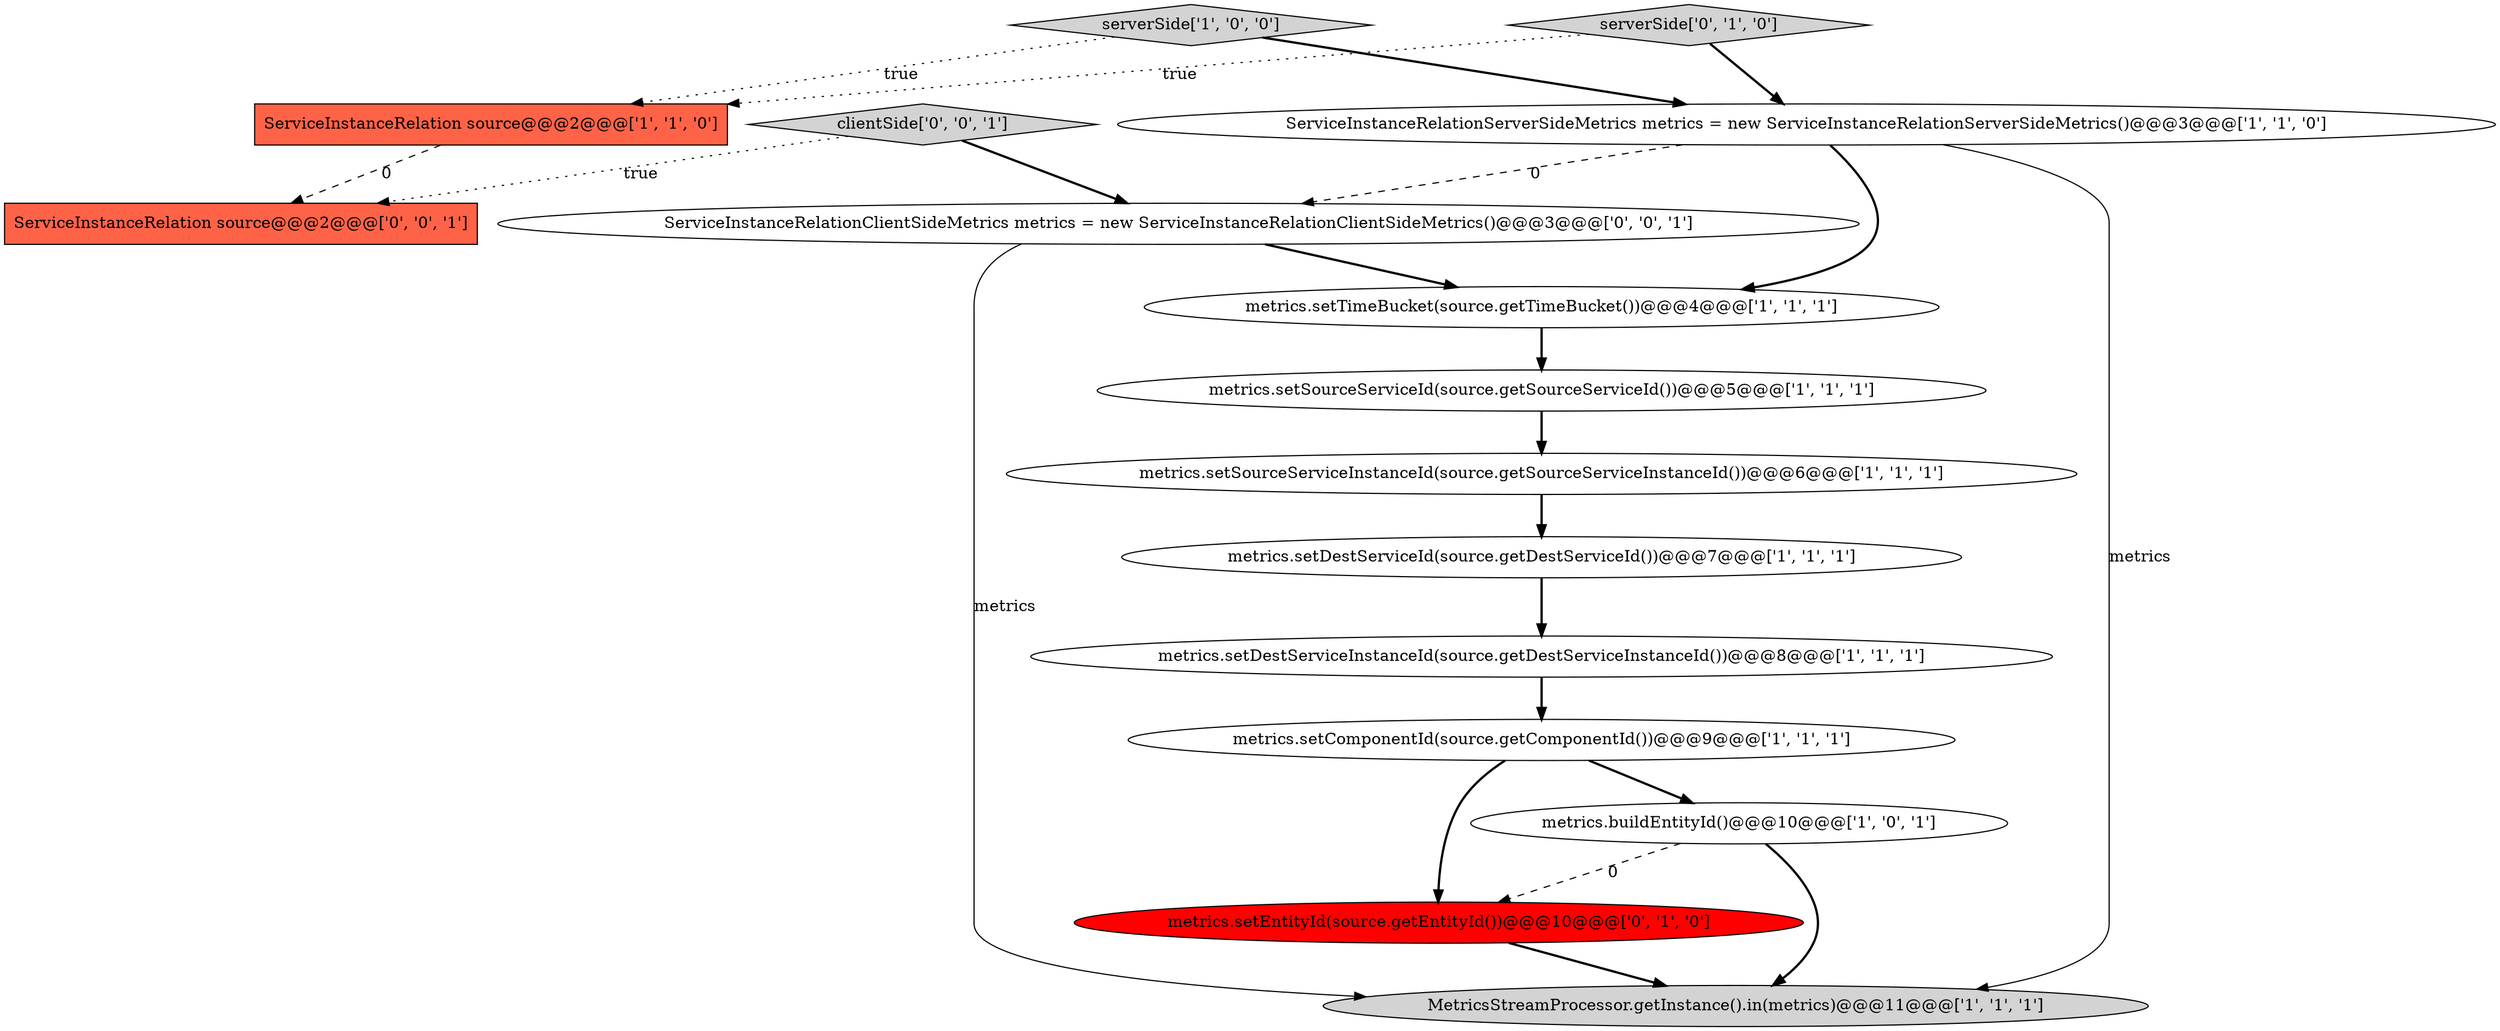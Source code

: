 digraph {
13 [style = filled, label = "clientSide['0', '0', '1']", fillcolor = lightgray, shape = diamond image = "AAA0AAABBB3BBB"];
14 [style = filled, label = "ServiceInstanceRelationClientSideMetrics metrics = new ServiceInstanceRelationClientSideMetrics()@@@3@@@['0', '0', '1']", fillcolor = white, shape = ellipse image = "AAA0AAABBB3BBB"];
7 [style = filled, label = "ServiceInstanceRelation source@@@2@@@['1', '1', '0']", fillcolor = tomato, shape = box image = "AAA0AAABBB1BBB"];
8 [style = filled, label = "metrics.setSourceServiceId(source.getSourceServiceId())@@@5@@@['1', '1', '1']", fillcolor = white, shape = ellipse image = "AAA0AAABBB1BBB"];
2 [style = filled, label = "metrics.buildEntityId()@@@10@@@['1', '0', '1']", fillcolor = white, shape = ellipse image = "AAA0AAABBB1BBB"];
1 [style = filled, label = "metrics.setSourceServiceInstanceId(source.getSourceServiceInstanceId())@@@6@@@['1', '1', '1']", fillcolor = white, shape = ellipse image = "AAA0AAABBB1BBB"];
9 [style = filled, label = "serverSide['1', '0', '0']", fillcolor = lightgray, shape = diamond image = "AAA0AAABBB1BBB"];
0 [style = filled, label = "metrics.setComponentId(source.getComponentId())@@@9@@@['1', '1', '1']", fillcolor = white, shape = ellipse image = "AAA0AAABBB1BBB"];
6 [style = filled, label = "MetricsStreamProcessor.getInstance().in(metrics)@@@11@@@['1', '1', '1']", fillcolor = lightgray, shape = ellipse image = "AAA0AAABBB1BBB"];
4 [style = filled, label = "metrics.setDestServiceId(source.getDestServiceId())@@@7@@@['1', '1', '1']", fillcolor = white, shape = ellipse image = "AAA0AAABBB1BBB"];
10 [style = filled, label = "metrics.setTimeBucket(source.getTimeBucket())@@@4@@@['1', '1', '1']", fillcolor = white, shape = ellipse image = "AAA0AAABBB1BBB"];
15 [style = filled, label = "ServiceInstanceRelation source@@@2@@@['0', '0', '1']", fillcolor = tomato, shape = box image = "AAA0AAABBB3BBB"];
3 [style = filled, label = "ServiceInstanceRelationServerSideMetrics metrics = new ServiceInstanceRelationServerSideMetrics()@@@3@@@['1', '1', '0']", fillcolor = white, shape = ellipse image = "AAA0AAABBB1BBB"];
5 [style = filled, label = "metrics.setDestServiceInstanceId(source.getDestServiceInstanceId())@@@8@@@['1', '1', '1']", fillcolor = white, shape = ellipse image = "AAA0AAABBB1BBB"];
11 [style = filled, label = "metrics.setEntityId(source.getEntityId())@@@10@@@['0', '1', '0']", fillcolor = red, shape = ellipse image = "AAA1AAABBB2BBB"];
12 [style = filled, label = "serverSide['0', '1', '0']", fillcolor = lightgray, shape = diamond image = "AAA0AAABBB2BBB"];
1->4 [style = bold, label=""];
2->6 [style = bold, label=""];
11->6 [style = bold, label=""];
0->2 [style = bold, label=""];
14->10 [style = bold, label=""];
0->11 [style = bold, label=""];
8->1 [style = bold, label=""];
3->10 [style = bold, label=""];
10->8 [style = bold, label=""];
5->0 [style = bold, label=""];
14->6 [style = solid, label="metrics"];
7->15 [style = dashed, label="0"];
9->3 [style = bold, label=""];
2->11 [style = dashed, label="0"];
13->15 [style = dotted, label="true"];
12->3 [style = bold, label=""];
9->7 [style = dotted, label="true"];
3->14 [style = dashed, label="0"];
12->7 [style = dotted, label="true"];
3->6 [style = solid, label="metrics"];
4->5 [style = bold, label=""];
13->14 [style = bold, label=""];
}
